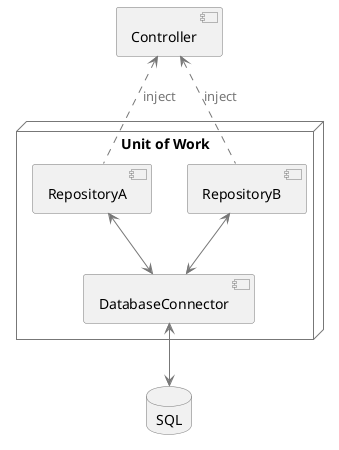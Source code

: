 @startuml repository

' 777
' ff7b72
' FF4500
' background 0D1117

skinparam backgroundColor transparent

skinparam ArrowColor #777
skinparam ArrowFontColor #777
skinparam PackageBorderColor #777
skinparam PackageFontColor #777

' skinparam ComponentBackgroundColor transparent
' skinparam ComponentFontColor #777
skinparam ComponentBorderColor #777
' skinparam DatabaseBackgroundColor transparent
' skinparam DatabaseFontColor #777
skinparam DatabaseBorderColor #777

hide empty members

component Controller

node uow as "Unit of Work" {
    component RepositoryA

    component RepositoryB

    component DatabaseConnector
}


database SQL


Controller <.. RepositoryA : inject
Controller <.. RepositoryB : inject
RepositoryA <--> DatabaseConnector
RepositoryB <--> DatabaseConnector
DatabaseConnector <--> SQL


@enduml
